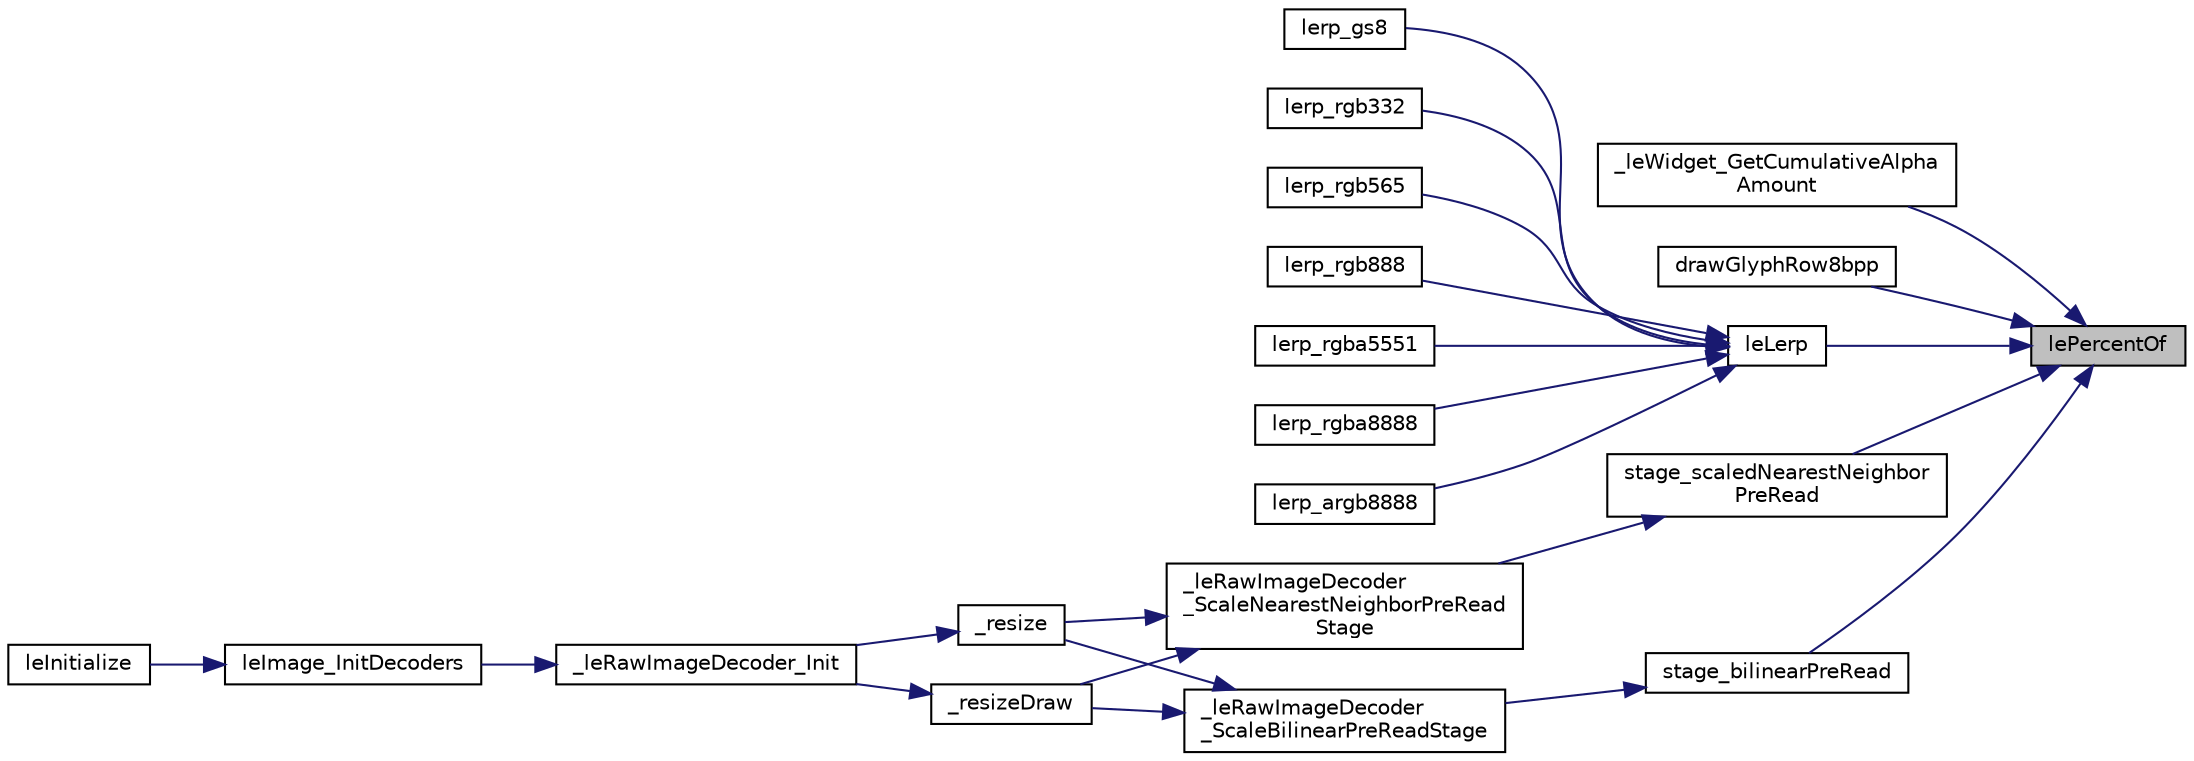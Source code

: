 digraph "lePercentOf"
{
 // LATEX_PDF_SIZE
  edge [fontname="Helvetica",fontsize="10",labelfontname="Helvetica",labelfontsize="10"];
  node [fontname="Helvetica",fontsize="10",shape=record];
  rankdir="RL";
  Node1 [label="lePercentOf",height=0.2,width=0.4,color="black", fillcolor="grey75", style="filled", fontcolor="black",tooltip=" "];
  Node1 -> Node2 [dir="back",color="midnightblue",fontsize="10",style="solid",fontname="Helvetica"];
  Node2 [label="_leWidget_GetCumulativeAlpha\lAmount",height=0.2,width=0.4,color="black", fillcolor="white", style="filled",URL="$legato__widget_8h.html#a14e2fee2aaa8fe8c349edf78762caec4",tooltip=" "];
  Node1 -> Node3 [dir="back",color="midnightblue",fontsize="10",style="solid",fontname="Helvetica"];
  Node3 [label="drawGlyphRow8bpp",height=0.2,width=0.4,color="black", fillcolor="white", style="filled",URL="$legato__font_8c.html#a8672cb3fdb78728adc20fd5892d417fe",tooltip=" "];
  Node1 -> Node4 [dir="back",color="midnightblue",fontsize="10",style="solid",fontname="Helvetica"];
  Node4 [label="leLerp",height=0.2,width=0.4,color="black", fillcolor="white", style="filled",URL="$legato__math_8h.html#a0082f809b7e5da40dd3afb689eb5e66b",tooltip=" "];
  Node4 -> Node5 [dir="back",color="midnightblue",fontsize="10",style="solid",fontname="Helvetica"];
  Node5 [label="lerp_argb8888",height=0.2,width=0.4,color="black", fillcolor="white", style="filled",URL="$legato__color__lerp_8c.html#a12e1da67f111035225d7f94d32c6526a",tooltip=" "];
  Node4 -> Node6 [dir="back",color="midnightblue",fontsize="10",style="solid",fontname="Helvetica"];
  Node6 [label="lerp_gs8",height=0.2,width=0.4,color="black", fillcolor="white", style="filled",URL="$legato__color__lerp_8c.html#ad7376e959f146323de588d9bc7a726f8",tooltip=" "];
  Node4 -> Node7 [dir="back",color="midnightblue",fontsize="10",style="solid",fontname="Helvetica"];
  Node7 [label="lerp_rgb332",height=0.2,width=0.4,color="black", fillcolor="white", style="filled",URL="$legato__color__lerp_8c.html#ac57fcc890c351f86ef9a63d3ee2b8756",tooltip=" "];
  Node4 -> Node8 [dir="back",color="midnightblue",fontsize="10",style="solid",fontname="Helvetica"];
  Node8 [label="lerp_rgb565",height=0.2,width=0.4,color="black", fillcolor="white", style="filled",URL="$legato__color__lerp_8c.html#a346edaa5e642b2e0adac330c4a0d443d",tooltip=" "];
  Node4 -> Node9 [dir="back",color="midnightblue",fontsize="10",style="solid",fontname="Helvetica"];
  Node9 [label="lerp_rgb888",height=0.2,width=0.4,color="black", fillcolor="white", style="filled",URL="$legato__color__lerp_8c.html#af59e18f791821c454660c2434adfaf4f",tooltip=" "];
  Node4 -> Node10 [dir="back",color="midnightblue",fontsize="10",style="solid",fontname="Helvetica"];
  Node10 [label="lerp_rgba5551",height=0.2,width=0.4,color="black", fillcolor="white", style="filled",URL="$legato__color__lerp_8c.html#a3a040b8ed4b2d66f31c64f86fcaffa60",tooltip=" "];
  Node4 -> Node11 [dir="back",color="midnightblue",fontsize="10",style="solid",fontname="Helvetica"];
  Node11 [label="lerp_rgba8888",height=0.2,width=0.4,color="black", fillcolor="white", style="filled",URL="$legato__color__lerp_8c.html#aafb89e1edbc2944dd10fdb1c3ee74c8a",tooltip=" "];
  Node1 -> Node12 [dir="back",color="midnightblue",fontsize="10",style="solid",fontname="Helvetica"];
  Node12 [label="stage_bilinearPreRead",height=0.2,width=0.4,color="black", fillcolor="white", style="filled",URL="$legato__imagedecoder__raw__scale_8c.html#aed6f907c2523ba25f56a2b2f7fc0cdb2",tooltip=" "];
  Node12 -> Node13 [dir="back",color="midnightblue",fontsize="10",style="solid",fontname="Helvetica"];
  Node13 [label="_leRawImageDecoder\l_ScaleBilinearPreReadStage",height=0.2,width=0.4,color="black", fillcolor="white", style="filled",URL="$legato__imagedecoder__raw__scale_8c.html#a31d5859f5fac67d899f5a79b751da9b1",tooltip=" "];
  Node13 -> Node14 [dir="back",color="midnightblue",fontsize="10",style="solid",fontname="Helvetica"];
  Node14 [label="_resize",height=0.2,width=0.4,color="black", fillcolor="white", style="filled",URL="$legato__imagedecoder__raw_8c.html#a5c07712cae284305dd4f4569c980dfd9",tooltip=" "];
  Node14 -> Node15 [dir="back",color="midnightblue",fontsize="10",style="solid",fontname="Helvetica"];
  Node15 [label="_leRawImageDecoder_Init",height=0.2,width=0.4,color="black", fillcolor="white", style="filled",URL="$legato__imagedecoder__raw_8c.html#ab34726b9432e13b08cb542d76d9e0713",tooltip=" "];
  Node15 -> Node16 [dir="back",color="midnightblue",fontsize="10",style="solid",fontname="Helvetica"];
  Node16 [label="leImage_InitDecoders",height=0.2,width=0.4,color="black", fillcolor="white", style="filled",URL="$legato__image_8h.html#a7a6d3cdba6482332405eecf52c83cc65",tooltip=" "];
  Node16 -> Node17 [dir="back",color="midnightblue",fontsize="10",style="solid",fontname="Helvetica"];
  Node17 [label="leInitialize",height=0.2,width=0.4,color="black", fillcolor="white", style="filled",URL="$legato__state_8h.html#a1467181552ce6400971058ea64ca68bd",tooltip=" "];
  Node13 -> Node18 [dir="back",color="midnightblue",fontsize="10",style="solid",fontname="Helvetica"];
  Node18 [label="_resizeDraw",height=0.2,width=0.4,color="black", fillcolor="white", style="filled",URL="$legato__imagedecoder__raw_8c.html#a2a3bfb63f59758cd47eed17b8697a762",tooltip=" "];
  Node18 -> Node15 [dir="back",color="midnightblue",fontsize="10",style="solid",fontname="Helvetica"];
  Node1 -> Node19 [dir="back",color="midnightblue",fontsize="10",style="solid",fontname="Helvetica"];
  Node19 [label="stage_scaledNearestNeighbor\lPreRead",height=0.2,width=0.4,color="black", fillcolor="white", style="filled",URL="$legato__imagedecoder__raw__scale_8c.html#a9062b4c7ca53cae034b5d93a1fded609",tooltip=" "];
  Node19 -> Node20 [dir="back",color="midnightblue",fontsize="10",style="solid",fontname="Helvetica"];
  Node20 [label="_leRawImageDecoder\l_ScaleNearestNeighborPreRead\lStage",height=0.2,width=0.4,color="black", fillcolor="white", style="filled",URL="$legato__imagedecoder__raw__scale_8c.html#abcfb6c5dd852d5839a3a93efa7ac84b7",tooltip=" "];
  Node20 -> Node14 [dir="back",color="midnightblue",fontsize="10",style="solid",fontname="Helvetica"];
  Node20 -> Node18 [dir="back",color="midnightblue",fontsize="10",style="solid",fontname="Helvetica"];
}
